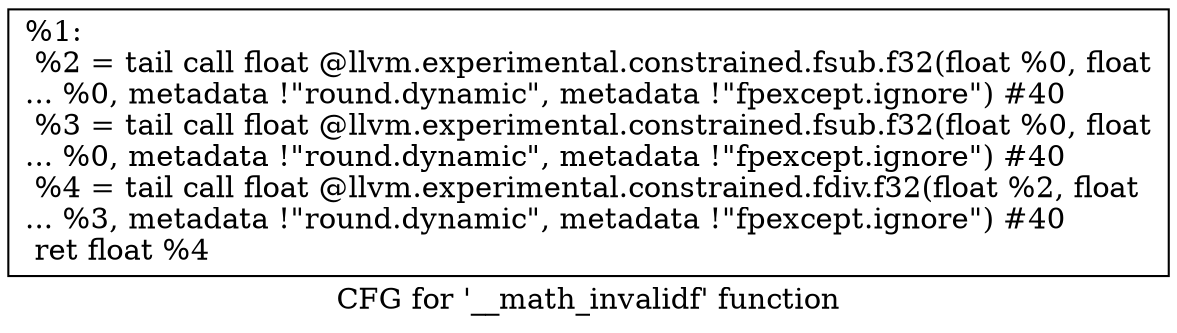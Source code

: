 digraph "CFG for '__math_invalidf' function" {
	label="CFG for '__math_invalidf' function";

	Node0x1161730 [shape=record,label="{%1:\l  %2 = tail call float @llvm.experimental.constrained.fsub.f32(float %0, float\l... %0, metadata !\"round.dynamic\", metadata !\"fpexcept.ignore\") #40\l  %3 = tail call float @llvm.experimental.constrained.fsub.f32(float %0, float\l... %0, metadata !\"round.dynamic\", metadata !\"fpexcept.ignore\") #40\l  %4 = tail call float @llvm.experimental.constrained.fdiv.f32(float %2, float\l... %3, metadata !\"round.dynamic\", metadata !\"fpexcept.ignore\") #40\l  ret float %4\l}"];
}
